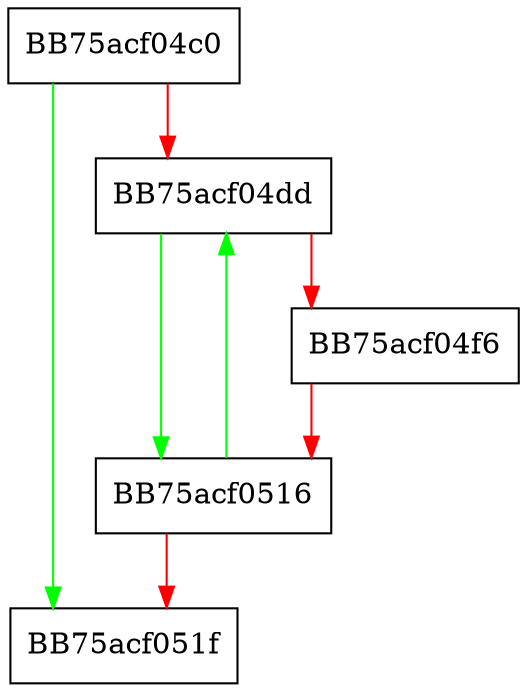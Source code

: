 digraph do_toupper {
  node [shape="box"];
  graph [splines=ortho];
  BB75acf04c0 -> BB75acf051f [color="green"];
  BB75acf04c0 -> BB75acf04dd [color="red"];
  BB75acf04dd -> BB75acf0516 [color="green"];
  BB75acf04dd -> BB75acf04f6 [color="red"];
  BB75acf04f6 -> BB75acf0516 [color="red"];
  BB75acf0516 -> BB75acf04dd [color="green"];
  BB75acf0516 -> BB75acf051f [color="red"];
}